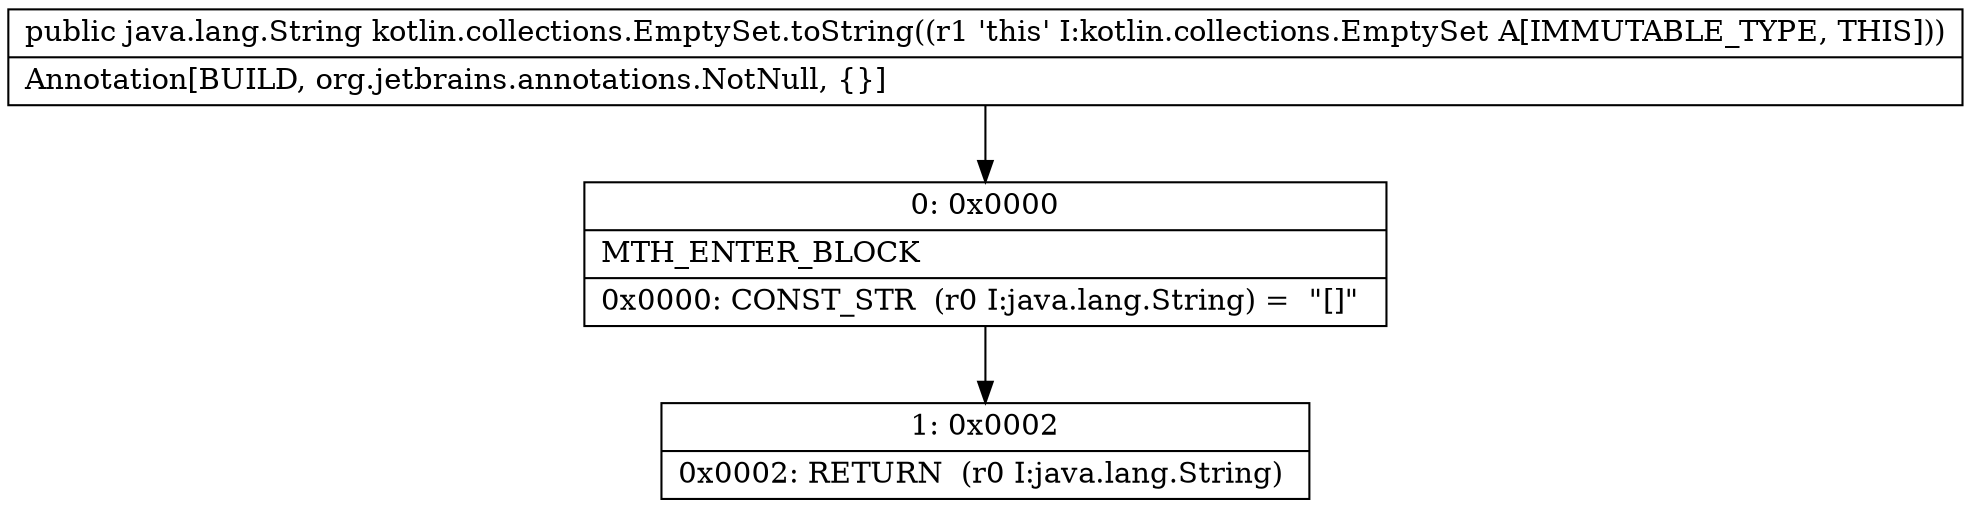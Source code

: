 digraph "CFG forkotlin.collections.EmptySet.toString()Ljava\/lang\/String;" {
Node_0 [shape=record,label="{0\:\ 0x0000|MTH_ENTER_BLOCK\l|0x0000: CONST_STR  (r0 I:java.lang.String) =  \"[]\" \l}"];
Node_1 [shape=record,label="{1\:\ 0x0002|0x0002: RETURN  (r0 I:java.lang.String) \l}"];
MethodNode[shape=record,label="{public java.lang.String kotlin.collections.EmptySet.toString((r1 'this' I:kotlin.collections.EmptySet A[IMMUTABLE_TYPE, THIS]))  | Annotation[BUILD, org.jetbrains.annotations.NotNull, \{\}]\l}"];
MethodNode -> Node_0;
Node_0 -> Node_1;
}

